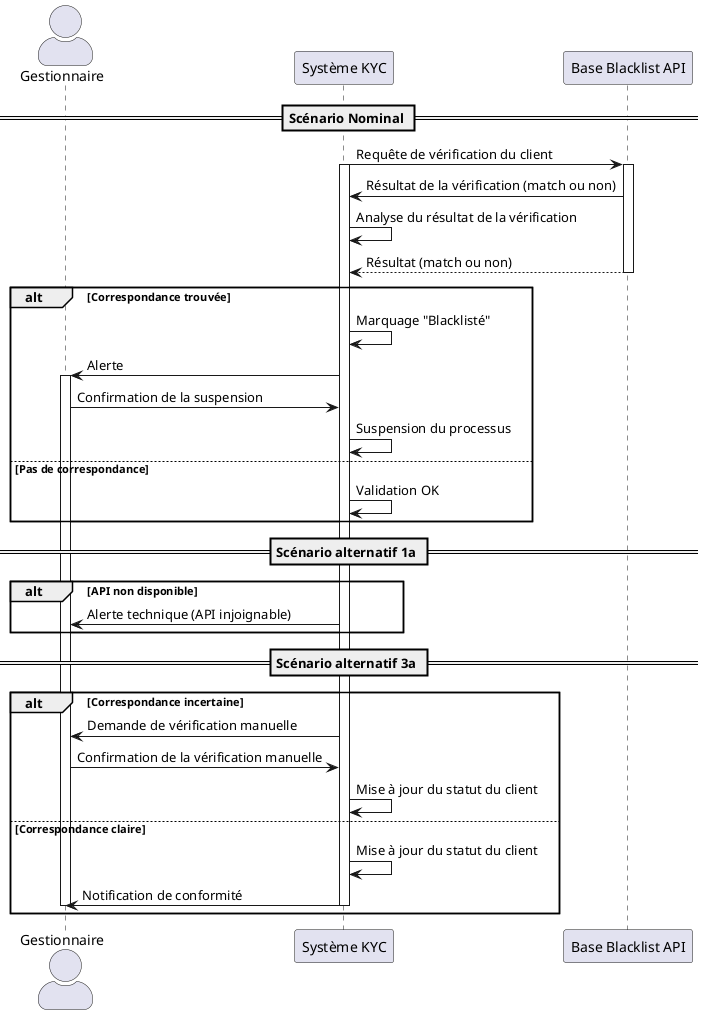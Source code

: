 @startuml UC029
skinparam actorStyle awesome

actor "Gestionnaire" as Gestionnaire
participant "Système KYC" as KYC
participant "Base Blacklist API" as BlacklistAPI

== Scénario Nominal ==
KYC -> BlacklistAPI : Requête de vérification du client
activate KYC
activate BlacklistAPI
BlacklistAPI -> KYC : Résultat de la vérification (match ou non)
KYC -> KYC : Analyse du résultat de la vérification
BlacklistAPI --> KYC : Résultat (match ou non)
deactivate BlacklistAPI
alt Correspondance trouvée
    KYC -> KYC : Marquage "Blacklisté"
    KYC -> Gestionnaire : Alerte
    activate Gestionnaire
    Gestionnaire -> KYC : Confirmation de la suspension
    
    KYC -> KYC : Suspension du processus
else Pas de correspondance
    KYC -> KYC : Validation OK
end

== Scénario alternatif 1a ==
alt API non disponible
    KYC -> Gestionnaire : Alerte technique (API injoignable)

end

== Scénario alternatif 3a ==
alt Correspondance incertaine
    KYC -> Gestionnaire : Demande de vérification manuelle
    
    Gestionnaire -> KYC : Confirmation de la vérification manuelle
    KYC -> KYC : Mise à jour du statut du client
else Correspondance claire
    KYC -> KYC : Mise à jour du statut du client
    KYC -> Gestionnaire : Notification de conformité
    deactivate Gestionnaire
    deactivate KYC    
end
@enduml
